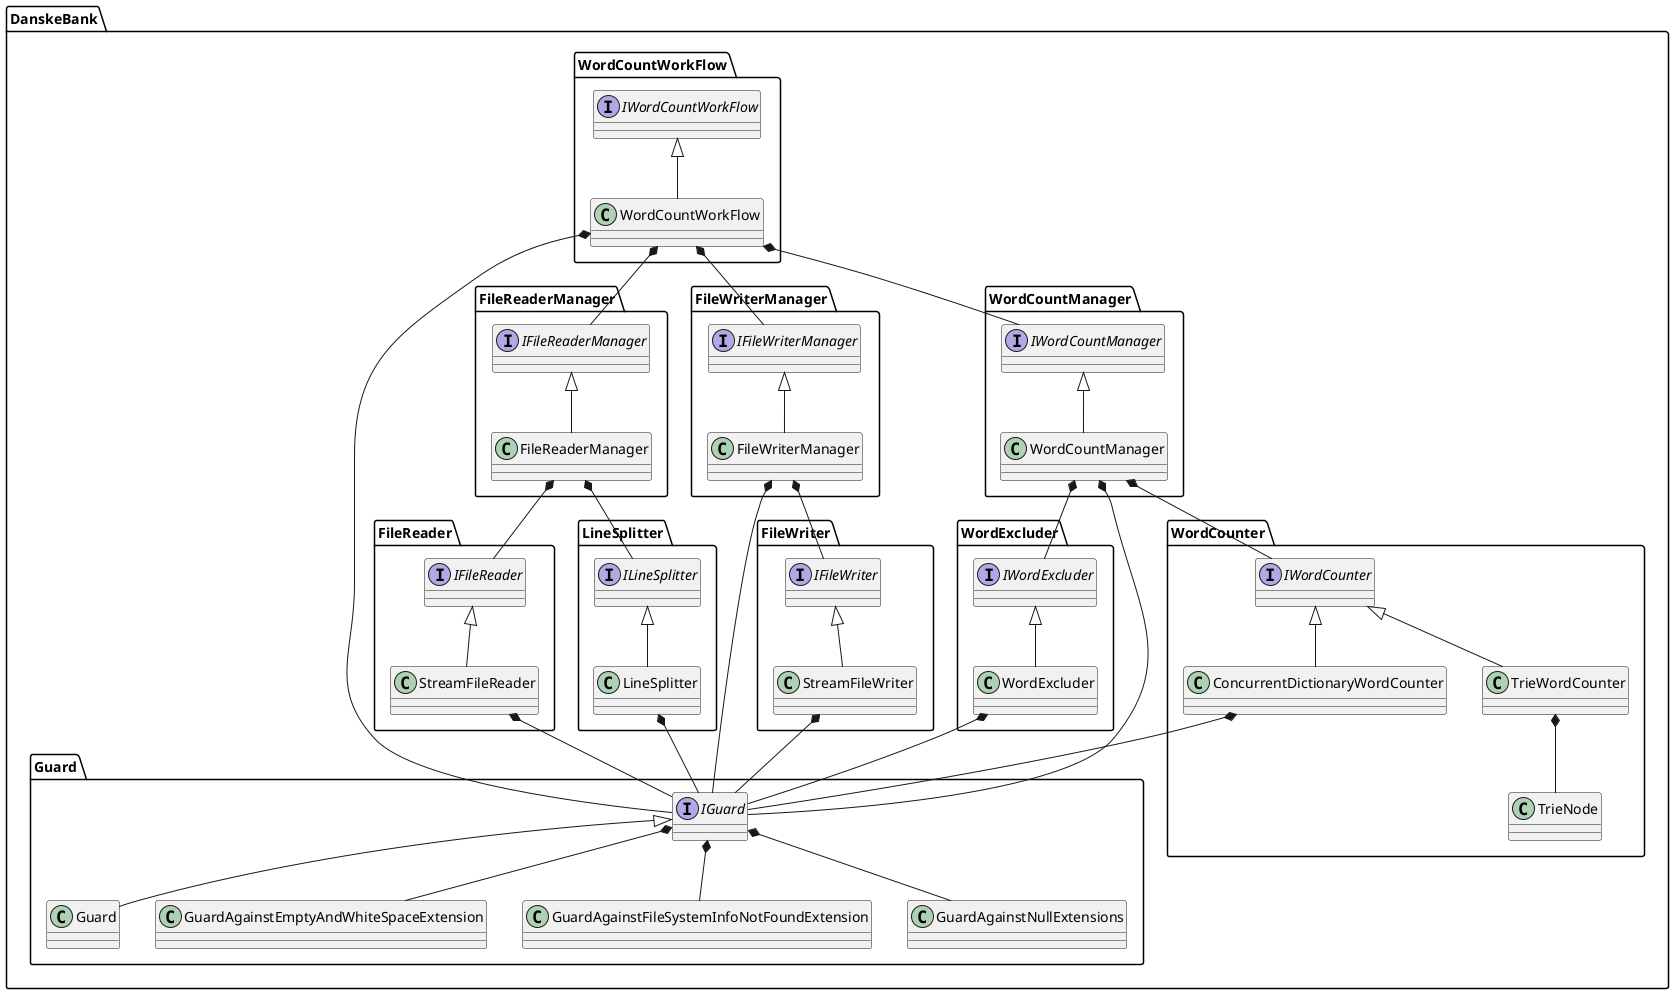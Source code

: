 @startuml DetailedClassDiagram

package "DanskeBank.Guard" {
  class Guard {
  }

  interface IGuard {
  }

  class GuardAgainstEmptyAndWhiteSpaceExtension {
  }

  class GuardAgainstFileSystemInfoNotFoundExtension {
  }

  class GuardAgainstNullExtensions {
  }

  IGuard <|--  Guard
  IGuard *-- GuardAgainstEmptyAndWhiteSpaceExtension
  IGuard *-- GuardAgainstFileSystemInfoNotFoundExtension
  IGuard *-- GuardAgainstNullExtensions

}

package "DanskeBank.FileReader" {
  interface IFileReader {
  }

  class StreamFileReader {
  }

  IFileReader <|-- StreamFileReader
  StreamFileReader *-- IGuard
}

package "DanskeBank.FileWriter"{
  interface IFileWriter {
  }

  class StreamFileWriter {
  }

  IFileWriter <|-- StreamFileWriter
  StreamFileWriter *-- IGuard
}

package "DanskeBank.LineSplitter" {
  interface ILineSplitter {
  }

  class LineSplitter {
  }

  ILineSplitter <|-- LineSplitter
  LineSplitter *-- IGuard
}

package "DanskeBank.WordCounter" {

  interface IWordCounter {
  }

  class ConcurrentDictionaryWordCounter {
  }

  class TrieWordCounter {
  }

  class TrieNode {
  }

  IWordCounter <|-- ConcurrentDictionaryWordCounter
  ConcurrentDictionaryWordCounter *-- IGuard
  IWordCounter <|-- TrieWordCounter
  TrieWordCounter *-- TrieNode

}

package "DanskeBank.WordExcluder" {

  interface IWordExcluder {
  }

  class WordExcluder {
  }

  IWordExcluder <|-- WordExcluder
  WordExcluder *-- IGuard
}

package "DanskeBank.FileReaderManager" {

  interface IFileReaderManager {
  }

  class FileReaderManager {
  }

  IFileReaderManager <|-- FileReaderManager
  FileReaderManager *--  IFileReader
  FileReaderManager *--  ILineSplitter
}

package "DanskeBank.FileWriterManager" {

  interface IFileWriterManager {
  }

  class FileWriterManager {
  }

  IFileWriterManager <|-- FileWriterManager
  FileWriterManager *-- IFileWriter
  FileWriterManager *-- IGuard
}

package "DanskeBank.WordCountManager" {

  interface IWordCountManager {
  }

  class WordCountManager {
  }

  IWordCountManager <|-- WordCountManager
  WordCountManager *-- IGuard
  WordCountManager *-- IWordExcluder
  WordCountManager *-- IWordCounter

}

package "DanskeBank.WordCountWorkFlow" {
  interface IWordCountWorkFlow {

  }

  class WordCountWorkFlow {
  }

  IWordCountWorkFlow <|-- WordCountWorkFlow
  WordCountWorkFlow *-- IGuard
  WordCountWorkFlow *-- IWordCountManager
  WordCountWorkFlow *-- IFileReaderManager
  WordCountWorkFlow *-- IFileWriterManager
}


@enduml